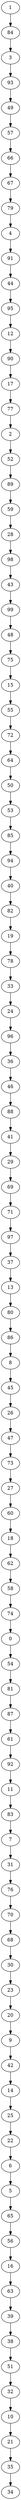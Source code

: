 digraph {
  0;
  1;
  2;
  3;
  4;
  5;
  6;
  7;
  8;
  9;
  10;
  11;
  12;
  13;
  14;
  15;
  16;
  17;
  18;
  19;
  20;
  21;
  22;
  23;
  24;
  25;
  26;
  27;
  28;
  29;
  30;
  31;
  32;
  33;
  34;
  35;
  36;
  37;
  38;
  39;
  40;
  41;
  42;
  43;
  44;
  45;
  46;
  47;
  48;
  49;
  50;
  51;
  52;
  53;
  54;
  55;
  56;
  57;
  58;
  59;
  60;
  61;
  62;
  63;
  64;
  65;
  66;
  67;
  68;
  69;
  70;
  71;
  72;
  73;
  74;
  75;
  76;
  77;
  78;
  79;
  80;
  81;
  82;
  83;
  84;
  85;
  86;
  87;
  88;
  89;
  90;
  91;
  92;
  93;
  94;
  95;
  96;
  97;
  98;
  99;
  1 -> 84;
  84 -> 3;
  3 -> 93;
  93 -> 49;
  49 -> 57;
  57 -> 66;
  66 -> 67;
  67 -> 79;
  79 -> 4;
  4 -> 91;
  91 -> 44;
  44 -> 95;
  95 -> 12;
  12 -> 90;
  90 -> 17;
  17 -> 77;
  77 -> 2;
  2 -> 52;
  52 -> 89;
  89 -> 59;
  59 -> 28;
  28 -> 98;
  98 -> 43;
  43 -> 99;
  99 -> 48;
  48 -> 75;
  75 -> 15;
  15 -> 55;
  55 -> 72;
  72 -> 64;
  64 -> 50;
  50 -> 53;
  53 -> 85;
  85 -> 94;
  94 -> 40;
  40 -> 82;
  82 -> 19;
  19 -> 78;
  78 -> 33;
  33 -> 24;
  24 -> 96;
  96 -> 36;
  36 -> 46;
  46 -> 88;
  88 -> 41;
  41 -> 29;
  29 -> 69;
  69 -> 71;
  71 -> 97;
  97 -> 37;
  37 -> 13;
  13 -> 80;
  80 -> 86;
  86 -> 8;
  8 -> 45;
  45 -> 26;
  26 -> 47;
  47 -> 73;
  73 -> 27;
  27 -> 60;
  60 -> 18;
  18 -> 62;
  62 -> 58;
  58 -> 74;
  74 -> 0;
  0 -> 54;
  54 -> 81;
  81 -> 87;
  87 -> 61;
  61 -> 92;
  92 -> 11;
  11 -> 83;
  83 -> 7;
  7 -> 31;
  31 -> 76;
  76 -> 70;
  70 -> 68;
  68 -> 30;
  30 -> 23;
  23 -> 20;
  20 -> 9;
  9 -> 42;
  42 -> 14;
  14 -> 25;
  25 -> 22;
  22 -> 6;
  6 -> 5;
  5 -> 65;
  65 -> 56;
  56 -> 16;
  16 -> 63;
  63 -> 39;
  39 -> 38;
  38 -> 51;
  51 -> 32;
  32 -> 10;
  10 -> 21;
  21 -> 35;
  35 -> 34;
}